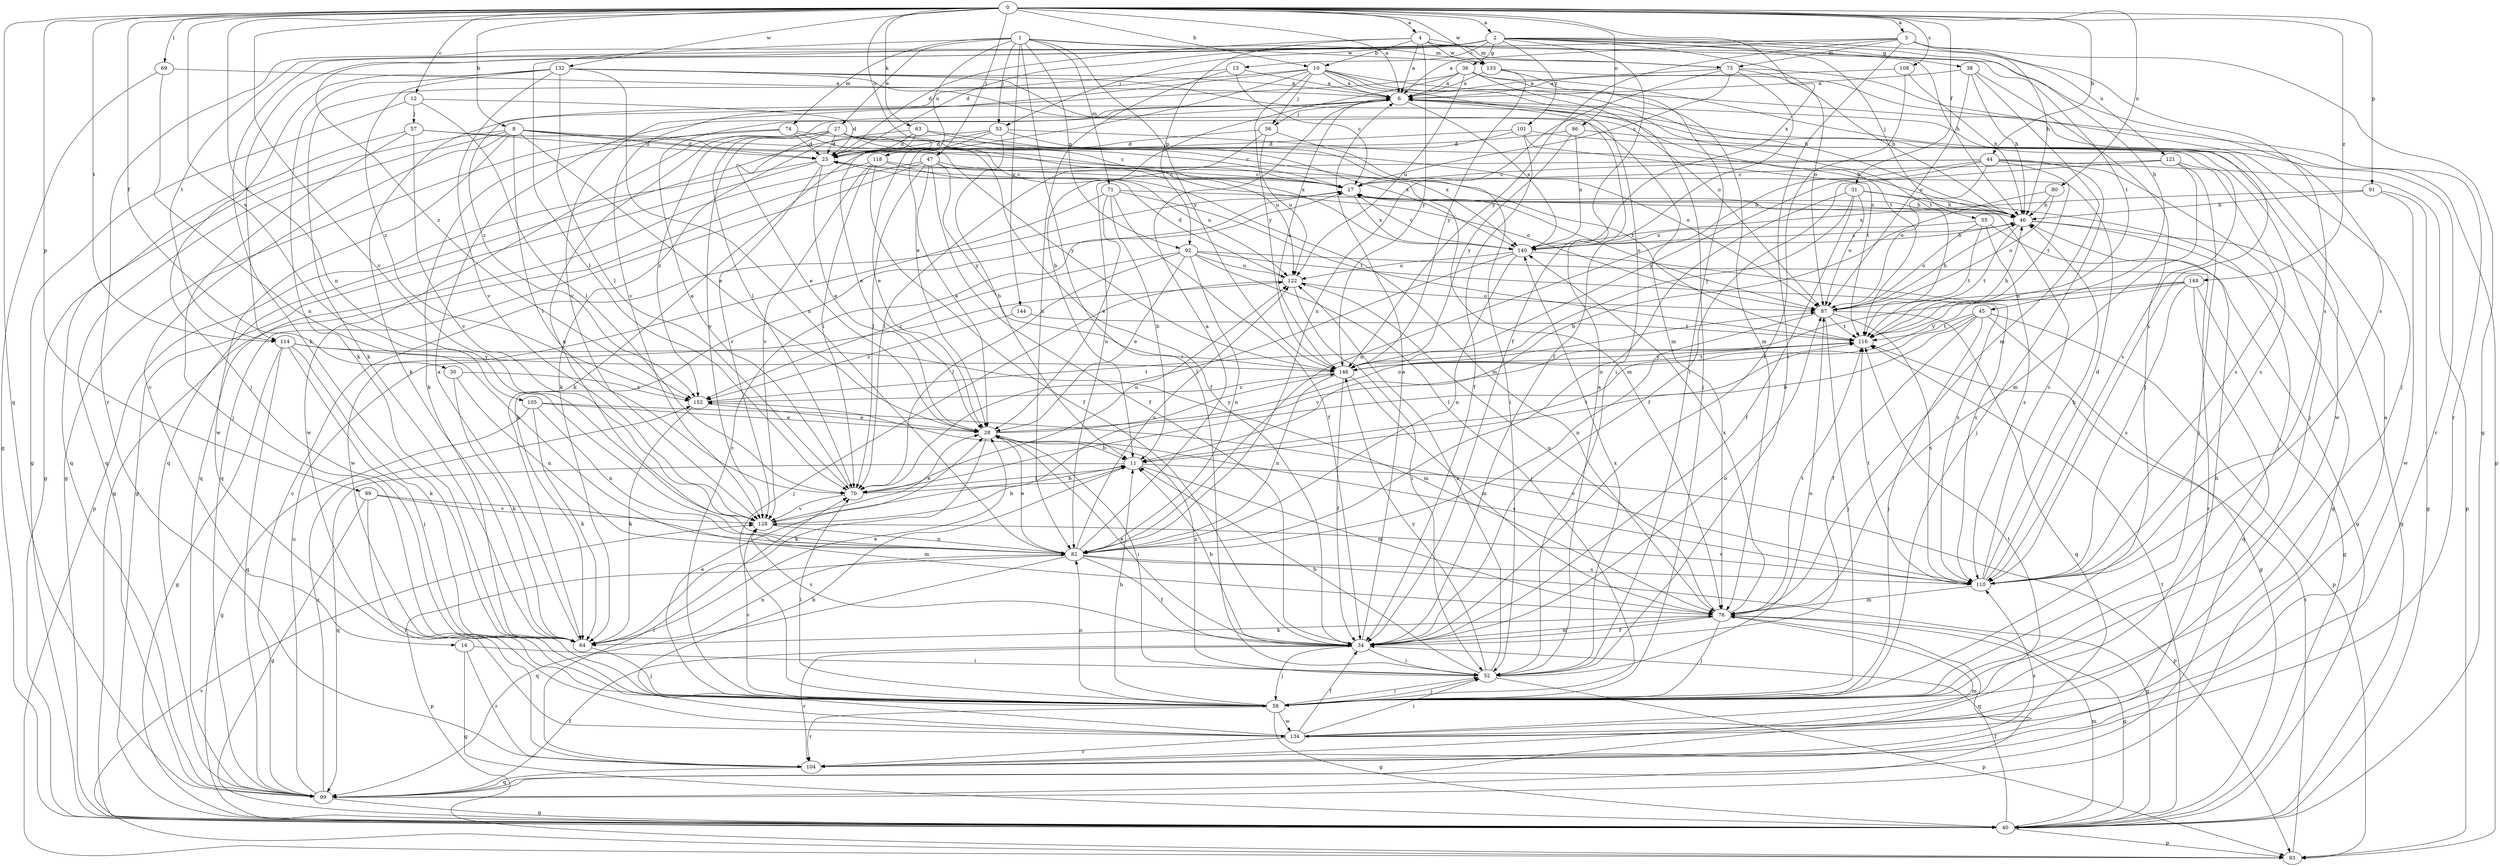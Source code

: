 strict digraph  {
0;
1;
2;
3;
4;
6;
8;
10;
11;
12;
13;
16;
17;
23;
27;
28;
30;
31;
34;
36;
38;
40;
44;
45;
46;
47;
52;
53;
55;
56;
57;
58;
63;
64;
69;
70;
71;
74;
75;
76;
80;
82;
86;
87;
89;
91;
92;
93;
99;
101;
104;
105;
108;
110;
114;
116;
118;
121;
122;
128;
132;
133;
134;
140;
144;
146;
149;
152;
0 -> 2  [label=a];
0 -> 3  [label=a];
0 -> 4  [label=a];
0 -> 6  [label=a];
0 -> 8  [label=b];
0 -> 10  [label=b];
0 -> 12  [label=c];
0 -> 30  [label=f];
0 -> 31  [label=f];
0 -> 44  [label=h];
0 -> 47  [label=i];
0 -> 63  [label=k];
0 -> 69  [label=l];
0 -> 80  [label=n];
0 -> 82  [label=n];
0 -> 86  [label=o];
0 -> 89  [label=p];
0 -> 91  [label=p];
0 -> 99  [label=q];
0 -> 105  [label=s];
0 -> 108  [label=s];
0 -> 114  [label=t];
0 -> 118  [label=u];
0 -> 128  [label=v];
0 -> 132  [label=w];
0 -> 133  [label=w];
0 -> 140  [label=x];
0 -> 149  [label=z];
1 -> 27  [label=e];
1 -> 52  [label=i];
1 -> 53  [label=j];
1 -> 70  [label=l];
1 -> 71  [label=m];
1 -> 74  [label=m];
1 -> 75  [label=m];
1 -> 92  [label=p];
1 -> 118  [label=u];
1 -> 133  [label=w];
1 -> 144  [label=y];
1 -> 146  [label=y];
2 -> 13  [label=c];
2 -> 23  [label=d];
2 -> 34  [label=f];
2 -> 36  [label=g];
2 -> 38  [label=g];
2 -> 45  [label=h];
2 -> 46  [label=h];
2 -> 53  [label=j];
2 -> 55  [label=j];
2 -> 64  [label=k];
2 -> 87  [label=o];
2 -> 101  [label=r];
2 -> 104  [label=r];
2 -> 114  [label=t];
2 -> 121  [label=u];
2 -> 152  [label=z];
3 -> 6  [label=a];
3 -> 40  [label=g];
3 -> 46  [label=h];
3 -> 52  [label=i];
3 -> 75  [label=m];
3 -> 110  [label=s];
3 -> 114  [label=t];
3 -> 146  [label=y];
4 -> 6  [label=a];
4 -> 10  [label=b];
4 -> 23  [label=d];
4 -> 75  [label=m];
4 -> 92  [label=p];
4 -> 110  [label=s];
4 -> 116  [label=t];
4 -> 133  [label=w];
4 -> 146  [label=y];
6 -> 56  [label=j];
6 -> 64  [label=k];
6 -> 70  [label=l];
6 -> 104  [label=r];
6 -> 134  [label=w];
6 -> 140  [label=x];
8 -> 16  [label=c];
8 -> 17  [label=c];
8 -> 23  [label=d];
8 -> 28  [label=e];
8 -> 40  [label=g];
8 -> 70  [label=l];
8 -> 87  [label=o];
8 -> 99  [label=q];
8 -> 134  [label=w];
10 -> 6  [label=a];
10 -> 28  [label=e];
10 -> 46  [label=h];
10 -> 52  [label=i];
10 -> 56  [label=j];
10 -> 64  [label=k];
10 -> 93  [label=p];
10 -> 116  [label=t];
10 -> 128  [label=v];
10 -> 146  [label=y];
11 -> 70  [label=l];
11 -> 76  [label=m];
11 -> 93  [label=p];
11 -> 99  [label=q];
11 -> 116  [label=t];
12 -> 23  [label=d];
12 -> 40  [label=g];
12 -> 57  [label=j];
12 -> 70  [label=l];
13 -> 6  [label=a];
13 -> 17  [label=c];
13 -> 82  [label=n];
13 -> 152  [label=z];
16 -> 40  [label=g];
16 -> 52  [label=i];
16 -> 104  [label=r];
17 -> 46  [label=h];
17 -> 64  [label=k];
17 -> 87  [label=o];
17 -> 140  [label=x];
23 -> 17  [label=c];
23 -> 28  [label=e];
23 -> 40  [label=g];
23 -> 93  [label=p];
23 -> 128  [label=v];
27 -> 23  [label=d];
27 -> 28  [label=e];
27 -> 34  [label=f];
27 -> 76  [label=m];
27 -> 82  [label=n];
27 -> 122  [label=u];
27 -> 128  [label=v];
27 -> 134  [label=w];
27 -> 140  [label=x];
27 -> 152  [label=z];
28 -> 11  [label=b];
28 -> 52  [label=i];
28 -> 64  [label=k];
28 -> 87  [label=o];
28 -> 110  [label=s];
28 -> 146  [label=y];
30 -> 64  [label=k];
30 -> 82  [label=n];
30 -> 152  [label=z];
31 -> 34  [label=f];
31 -> 46  [label=h];
31 -> 58  [label=j];
31 -> 82  [label=n];
31 -> 87  [label=o];
31 -> 146  [label=y];
34 -> 6  [label=a];
34 -> 11  [label=b];
34 -> 28  [label=e];
34 -> 52  [label=i];
34 -> 58  [label=j];
34 -> 76  [label=m];
34 -> 87  [label=o];
34 -> 104  [label=r];
34 -> 128  [label=v];
36 -> 6  [label=a];
36 -> 11  [label=b];
36 -> 58  [label=j];
36 -> 76  [label=m];
36 -> 110  [label=s];
36 -> 122  [label=u];
36 -> 128  [label=v];
38 -> 6  [label=a];
38 -> 46  [label=h];
38 -> 58  [label=j];
38 -> 76  [label=m];
38 -> 87  [label=o];
40 -> 34  [label=f];
40 -> 76  [label=m];
40 -> 93  [label=p];
40 -> 116  [label=t];
44 -> 17  [label=c];
44 -> 58  [label=j];
44 -> 70  [label=l];
44 -> 82  [label=n];
44 -> 87  [label=o];
44 -> 93  [label=p];
44 -> 110  [label=s];
44 -> 116  [label=t];
44 -> 146  [label=y];
45 -> 11  [label=b];
45 -> 34  [label=f];
45 -> 40  [label=g];
45 -> 58  [label=j];
45 -> 70  [label=l];
45 -> 93  [label=p];
45 -> 116  [label=t];
46 -> 17  [label=c];
46 -> 40  [label=g];
46 -> 99  [label=q];
46 -> 116  [label=t];
46 -> 140  [label=x];
47 -> 17  [label=c];
47 -> 28  [label=e];
47 -> 34  [label=f];
47 -> 40  [label=g];
47 -> 70  [label=l];
47 -> 87  [label=o];
47 -> 99  [label=q];
47 -> 146  [label=y];
52 -> 6  [label=a];
52 -> 11  [label=b];
52 -> 58  [label=j];
52 -> 87  [label=o];
52 -> 93  [label=p];
52 -> 122  [label=u];
52 -> 140  [label=x];
52 -> 146  [label=y];
52 -> 152  [label=z];
53 -> 11  [label=b];
53 -> 23  [label=d];
53 -> 28  [label=e];
53 -> 46  [label=h];
53 -> 99  [label=q];
53 -> 140  [label=x];
55 -> 40  [label=g];
55 -> 87  [label=o];
55 -> 110  [label=s];
55 -> 116  [label=t];
55 -> 140  [label=x];
56 -> 23  [label=d];
56 -> 52  [label=i];
56 -> 82  [label=n];
56 -> 122  [label=u];
57 -> 23  [label=d];
57 -> 58  [label=j];
57 -> 99  [label=q];
57 -> 116  [label=t];
57 -> 128  [label=v];
58 -> 11  [label=b];
58 -> 17  [label=c];
58 -> 28  [label=e];
58 -> 40  [label=g];
58 -> 52  [label=i];
58 -> 70  [label=l];
58 -> 82  [label=n];
58 -> 104  [label=r];
58 -> 128  [label=v];
58 -> 134  [label=w];
63 -> 17  [label=c];
63 -> 23  [label=d];
63 -> 28  [label=e];
63 -> 64  [label=k];
63 -> 140  [label=x];
64 -> 6  [label=a];
64 -> 28  [label=e];
64 -> 58  [label=j];
64 -> 82  [label=n];
69 -> 6  [label=a];
69 -> 40  [label=g];
69 -> 82  [label=n];
70 -> 6  [label=a];
70 -> 11  [label=b];
70 -> 122  [label=u];
70 -> 128  [label=v];
71 -> 11  [label=b];
71 -> 28  [label=e];
71 -> 34  [label=f];
71 -> 46  [label=h];
71 -> 116  [label=t];
71 -> 134  [label=w];
74 -> 23  [label=d];
74 -> 40  [label=g];
74 -> 64  [label=k];
74 -> 76  [label=m];
74 -> 146  [label=y];
75 -> 6  [label=a];
75 -> 17  [label=c];
75 -> 34  [label=f];
75 -> 46  [label=h];
75 -> 58  [label=j];
75 -> 82  [label=n];
76 -> 34  [label=f];
76 -> 40  [label=g];
76 -> 58  [label=j];
76 -> 64  [label=k];
76 -> 99  [label=q];
76 -> 116  [label=t];
76 -> 122  [label=u];
76 -> 140  [label=x];
80 -> 11  [label=b];
80 -> 46  [label=h];
80 -> 87  [label=o];
82 -> 6  [label=a];
82 -> 28  [label=e];
82 -> 34  [label=f];
82 -> 40  [label=g];
82 -> 93  [label=p];
82 -> 99  [label=q];
82 -> 110  [label=s];
82 -> 122  [label=u];
86 -> 23  [label=d];
86 -> 58  [label=j];
86 -> 140  [label=x];
86 -> 146  [label=y];
87 -> 46  [label=h];
87 -> 58  [label=j];
87 -> 82  [label=n];
87 -> 99  [label=q];
87 -> 110  [label=s];
87 -> 116  [label=t];
89 -> 40  [label=g];
89 -> 76  [label=m];
89 -> 104  [label=r];
89 -> 128  [label=v];
91 -> 40  [label=g];
91 -> 46  [label=h];
91 -> 134  [label=w];
91 -> 140  [label=x];
92 -> 28  [label=e];
92 -> 58  [label=j];
92 -> 70  [label=l];
92 -> 82  [label=n];
92 -> 104  [label=r];
92 -> 110  [label=s];
92 -> 122  [label=u];
92 -> 152  [label=z];
93 -> 116  [label=t];
93 -> 128  [label=v];
99 -> 17  [label=c];
99 -> 34  [label=f];
99 -> 40  [label=g];
99 -> 122  [label=u];
99 -> 152  [label=z];
101 -> 23  [label=d];
101 -> 34  [label=f];
101 -> 64  [label=k];
101 -> 110  [label=s];
101 -> 116  [label=t];
104 -> 70  [label=l];
104 -> 76  [label=m];
104 -> 99  [label=q];
104 -> 110  [label=s];
105 -> 28  [label=e];
105 -> 40  [label=g];
105 -> 64  [label=k];
105 -> 82  [label=n];
105 -> 110  [label=s];
108 -> 6  [label=a];
108 -> 34  [label=f];
108 -> 46  [label=h];
110 -> 17  [label=c];
110 -> 23  [label=d];
110 -> 46  [label=h];
110 -> 76  [label=m];
110 -> 116  [label=t];
110 -> 128  [label=v];
114 -> 40  [label=g];
114 -> 58  [label=j];
114 -> 64  [label=k];
114 -> 76  [label=m];
114 -> 99  [label=q];
114 -> 146  [label=y];
116 -> 46  [label=h];
116 -> 146  [label=y];
118 -> 17  [label=c];
118 -> 34  [label=f];
118 -> 70  [label=l];
118 -> 99  [label=q];
118 -> 122  [label=u];
118 -> 128  [label=v];
121 -> 17  [label=c];
121 -> 34  [label=f];
121 -> 58  [label=j];
121 -> 76  [label=m];
121 -> 110  [label=s];
122 -> 23  [label=d];
122 -> 52  [label=i];
122 -> 58  [label=j];
122 -> 87  [label=o];
128 -> 11  [label=b];
128 -> 28  [label=e];
128 -> 82  [label=n];
132 -> 6  [label=a];
132 -> 58  [label=j];
132 -> 64  [label=k];
132 -> 70  [label=l];
132 -> 76  [label=m];
132 -> 82  [label=n];
132 -> 87  [label=o];
132 -> 116  [label=t];
132 -> 128  [label=v];
132 -> 152  [label=z];
133 -> 6  [label=a];
133 -> 52  [label=i];
133 -> 104  [label=r];
133 -> 146  [label=y];
134 -> 6  [label=a];
134 -> 11  [label=b];
134 -> 34  [label=f];
134 -> 46  [label=h];
134 -> 52  [label=i];
134 -> 104  [label=r];
134 -> 116  [label=t];
140 -> 17  [label=c];
140 -> 46  [label=h];
140 -> 70  [label=l];
140 -> 82  [label=n];
140 -> 110  [label=s];
140 -> 122  [label=u];
144 -> 116  [label=t];
144 -> 152  [label=z];
146 -> 6  [label=a];
146 -> 34  [label=f];
146 -> 76  [label=m];
146 -> 82  [label=n];
146 -> 116  [label=t];
146 -> 152  [label=z];
149 -> 40  [label=g];
149 -> 87  [label=o];
149 -> 99  [label=q];
149 -> 110  [label=s];
149 -> 128  [label=v];
149 -> 146  [label=y];
152 -> 28  [label=e];
152 -> 64  [label=k];
152 -> 116  [label=t];
}
